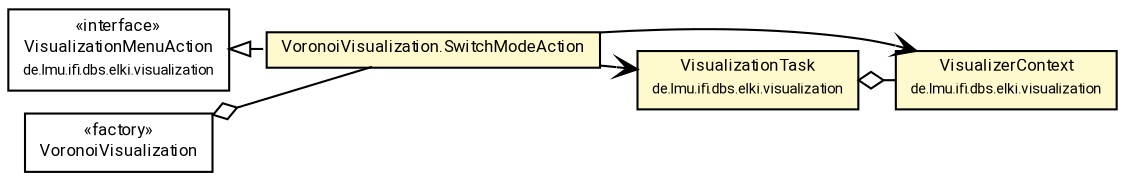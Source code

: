 #!/usr/local/bin/dot
#
# Class diagram 
# Generated by UMLGraph version R5_7_2-60-g0e99a6 (http://www.spinellis.gr/umlgraph/)
#

digraph G {
	graph [fontnames="svg"]
	edge [fontname="Roboto",fontsize=7,labelfontname="Roboto",labelfontsize=7,color="black"];
	node [fontname="Roboto",fontcolor="black",fontsize=8,shape=plaintext,margin=0,width=0,height=0];
	nodesep=0.15;
	ranksep=0.25;
	rankdir=LR;
	// de.lmu.ifi.dbs.elki.visualization.VisualizationMenuAction
	c10767976 [label=<<table title="de.lmu.ifi.dbs.elki.visualization.VisualizationMenuAction" border="0" cellborder="1" cellspacing="0" cellpadding="2" href="../../../VisualizationMenuAction.html" target="_parent">
		<tr><td><table border="0" cellspacing="0" cellpadding="1">
		<tr><td align="center" balign="center"> &#171;interface&#187; </td></tr>
		<tr><td align="center" balign="center"> <font face="Roboto">VisualizationMenuAction</font> </td></tr>
		<tr><td align="center" balign="center"> <font face="Roboto" point-size="7.0">de.lmu.ifi.dbs.elki.visualization</font> </td></tr>
		</table></td></tr>
		</table>>, URL="../../../VisualizationMenuAction.html"];
	// de.lmu.ifi.dbs.elki.visualization.VisualizerContext
	c10767981 [label=<<table title="de.lmu.ifi.dbs.elki.visualization.VisualizerContext" border="0" cellborder="1" cellspacing="0" cellpadding="2" bgcolor="LemonChiffon" href="../../../VisualizerContext.html" target="_parent">
		<tr><td><table border="0" cellspacing="0" cellpadding="1">
		<tr><td align="center" balign="center"> <font face="Roboto">VisualizerContext</font> </td></tr>
		<tr><td align="center" balign="center"> <font face="Roboto" point-size="7.0">de.lmu.ifi.dbs.elki.visualization</font> </td></tr>
		</table></td></tr>
		</table>>, URL="../../../VisualizerContext.html"];
	// de.lmu.ifi.dbs.elki.visualization.VisualizationTask
	c10768084 [label=<<table title="de.lmu.ifi.dbs.elki.visualization.VisualizationTask" border="0" cellborder="1" cellspacing="0" cellpadding="2" bgcolor="LemonChiffon" href="../../../VisualizationTask.html" target="_parent">
		<tr><td><table border="0" cellspacing="0" cellpadding="1">
		<tr><td align="center" balign="center"> <font face="Roboto">VisualizationTask</font> </td></tr>
		<tr><td align="center" balign="center"> <font face="Roboto" point-size="7.0">de.lmu.ifi.dbs.elki.visualization</font> </td></tr>
		</table></td></tr>
		</table>>, URL="../../../VisualizationTask.html"];
	// de.lmu.ifi.dbs.elki.visualization.visualizers.scatterplot.cluster.VoronoiVisualization
	c10768149 [label=<<table title="de.lmu.ifi.dbs.elki.visualization.visualizers.scatterplot.cluster.VoronoiVisualization" border="0" cellborder="1" cellspacing="0" cellpadding="2" href="VoronoiVisualization.html" target="_parent">
		<tr><td><table border="0" cellspacing="0" cellpadding="1">
		<tr><td align="center" balign="center"> &#171;factory&#187; </td></tr>
		<tr><td align="center" balign="center"> <font face="Roboto">VoronoiVisualization</font> </td></tr>
		</table></td></tr>
		</table>>, URL="VoronoiVisualization.html"];
	// de.lmu.ifi.dbs.elki.visualization.visualizers.scatterplot.cluster.VoronoiVisualization.SwitchModeAction
	c10768151 [label=<<table title="de.lmu.ifi.dbs.elki.visualization.visualizers.scatterplot.cluster.VoronoiVisualization.SwitchModeAction" border="0" cellborder="1" cellspacing="0" cellpadding="2" bgcolor="lemonChiffon" href="VoronoiVisualization.SwitchModeAction.html" target="_parent">
		<tr><td><table border="0" cellspacing="0" cellpadding="1">
		<tr><td align="center" balign="center"> <font face="Roboto">VoronoiVisualization.SwitchModeAction</font> </td></tr>
		</table></td></tr>
		</table>>, URL="VoronoiVisualization.SwitchModeAction.html"];
	// de.lmu.ifi.dbs.elki.visualization.VisualizationTask has de.lmu.ifi.dbs.elki.visualization.VisualizerContext
	c10768084 -> c10767981 [arrowhead=none,arrowtail=ediamond,dir=back,weight=4];
	// de.lmu.ifi.dbs.elki.visualization.visualizers.scatterplot.cluster.VoronoiVisualization has de.lmu.ifi.dbs.elki.visualization.visualizers.scatterplot.cluster.VoronoiVisualization.SwitchModeAction
	c10768149 -> c10768151 [arrowhead=none,arrowtail=ediamond,dir=back,weight=4];
	// de.lmu.ifi.dbs.elki.visualization.visualizers.scatterplot.cluster.VoronoiVisualization.SwitchModeAction implements de.lmu.ifi.dbs.elki.visualization.VisualizationMenuAction
	c10767976 -> c10768151 [arrowtail=empty,style=dashed,dir=back,weight=9];
	// de.lmu.ifi.dbs.elki.visualization.visualizers.scatterplot.cluster.VoronoiVisualization.SwitchModeAction navassoc de.lmu.ifi.dbs.elki.visualization.VisualizationTask
	c10768151 -> c10768084 [arrowhead=open,weight=1];
	// de.lmu.ifi.dbs.elki.visualization.visualizers.scatterplot.cluster.VoronoiVisualization.SwitchModeAction navassoc de.lmu.ifi.dbs.elki.visualization.VisualizerContext
	c10768151 -> c10767981 [arrowhead=open,weight=1];
}


